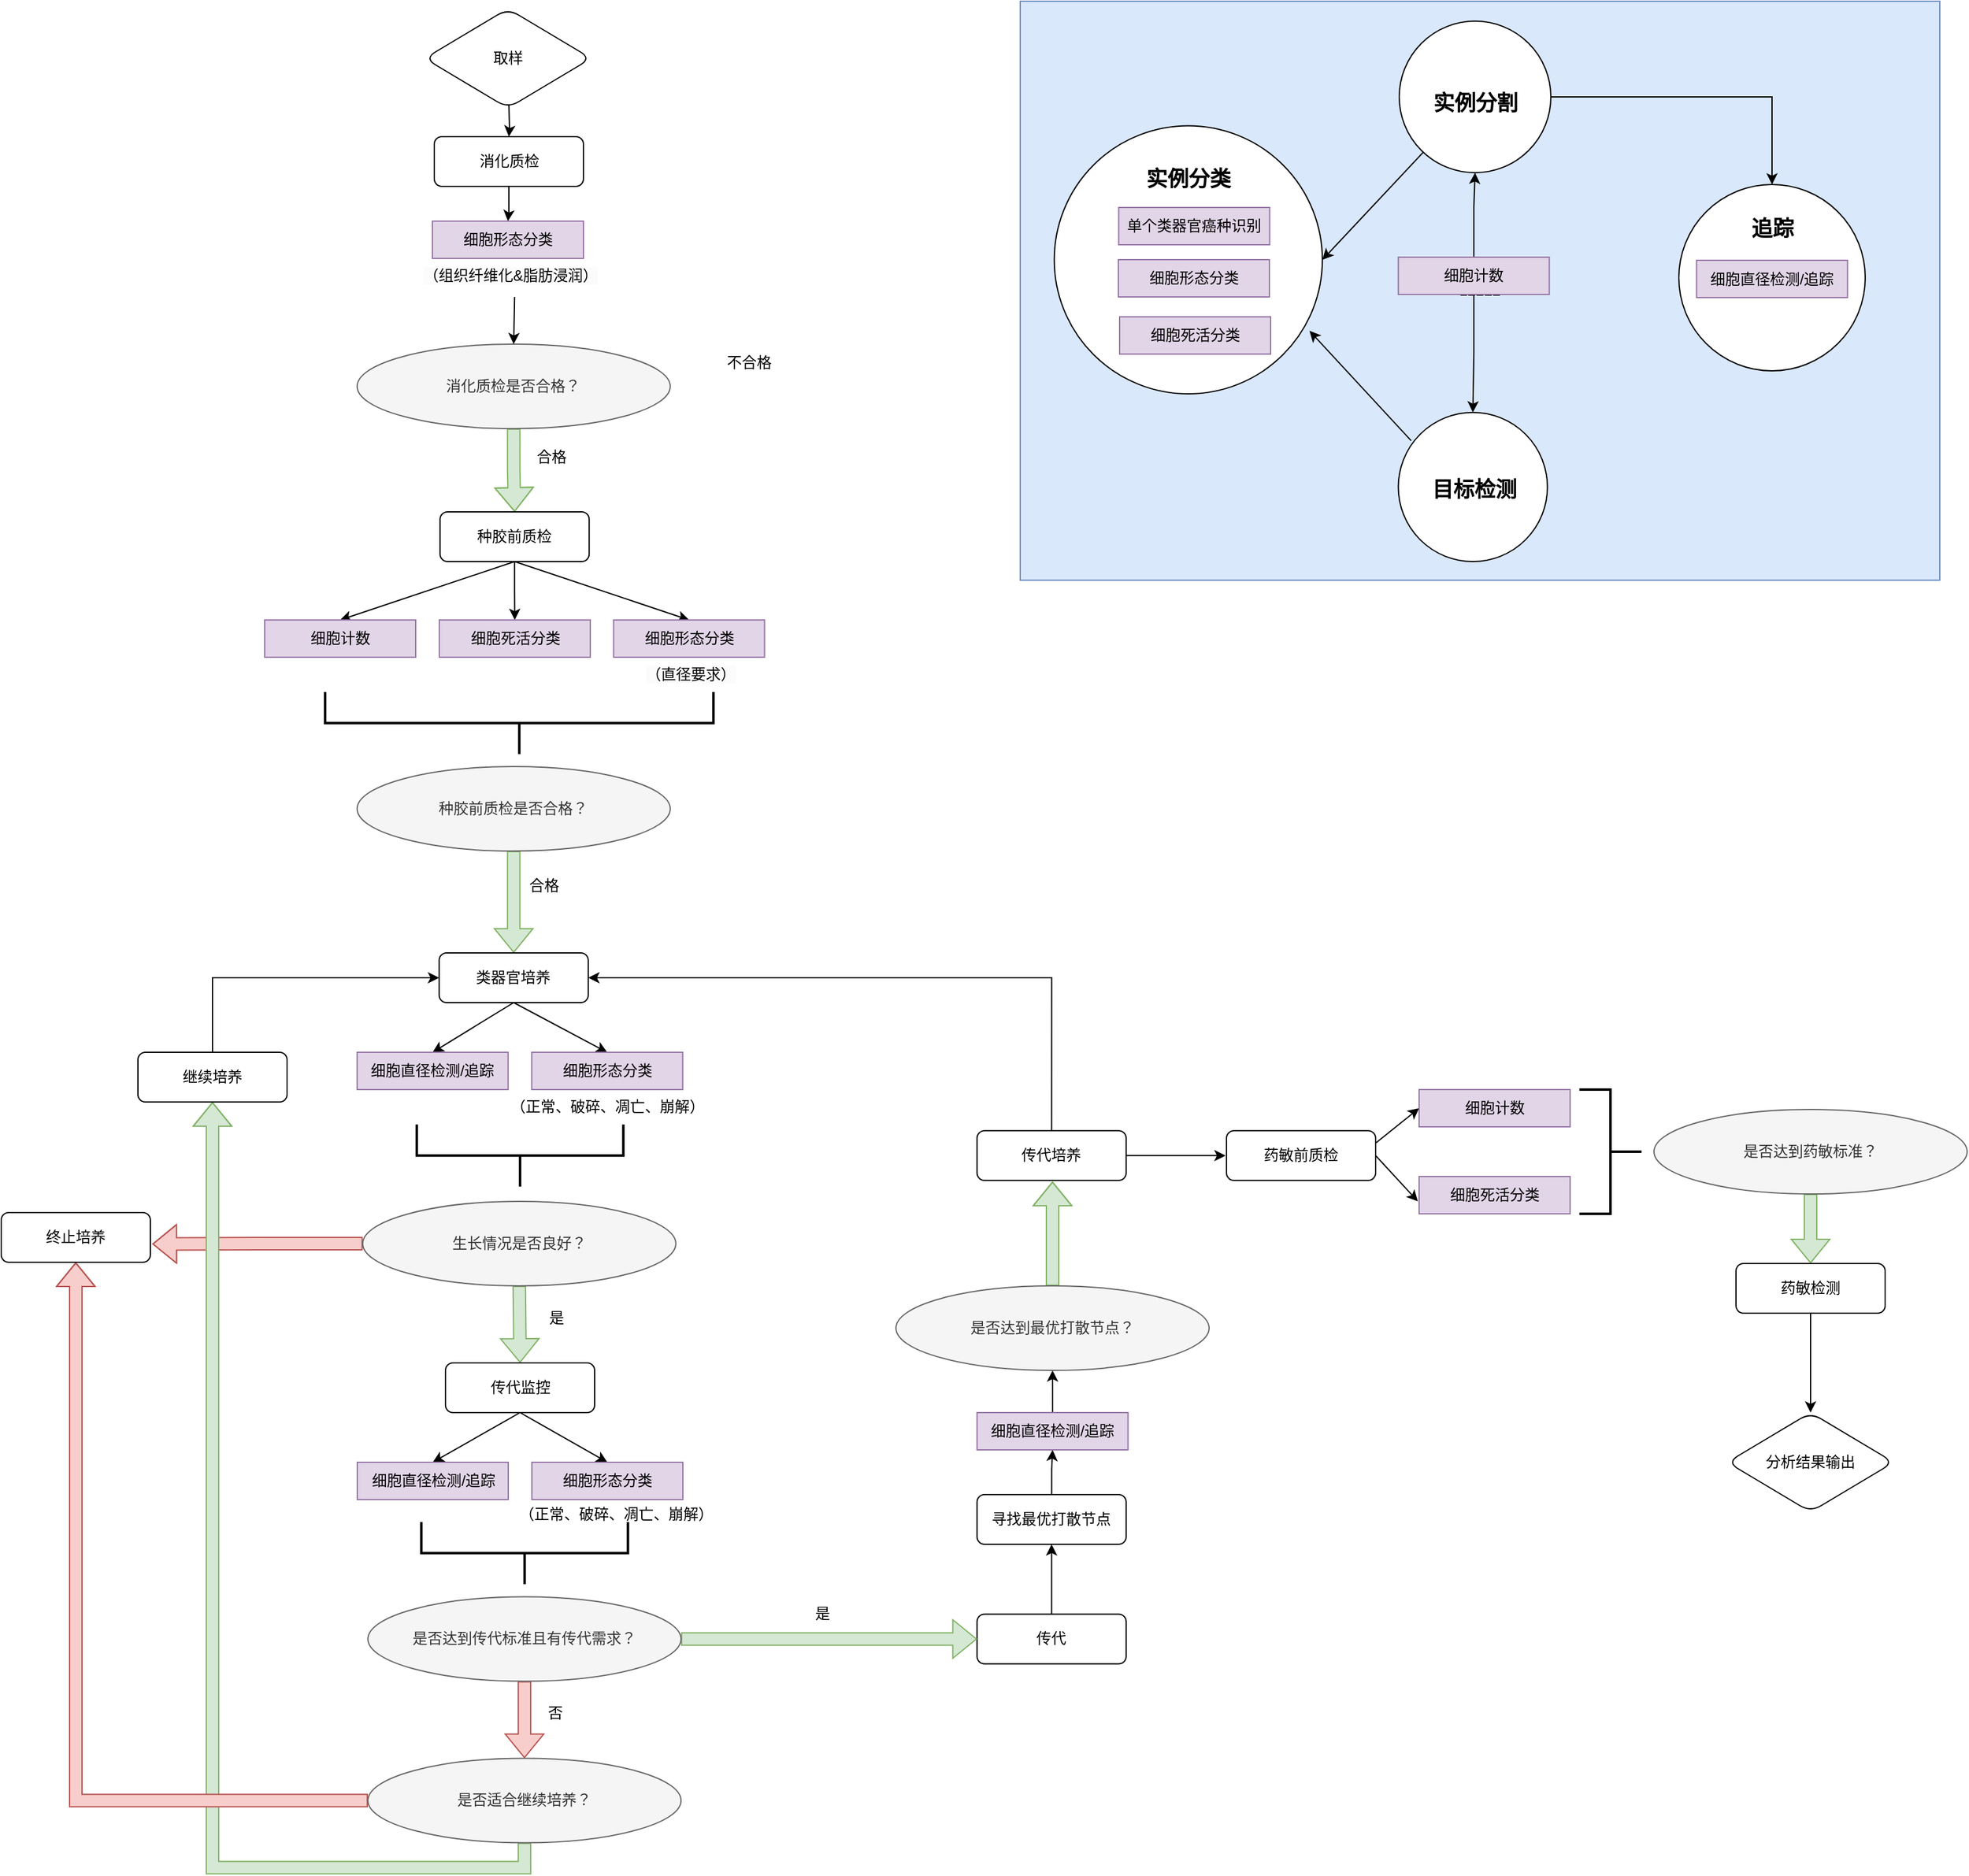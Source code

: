 <mxfile version="21.6.9" type="github">
  <diagram id="C5RBs43oDa-KdzZeNtuy" name="Page-1">
    <mxGraphModel dx="3365" dy="1970" grid="1" gridSize="10" guides="1" tooltips="1" connect="1" arrows="1" fold="1" page="1" pageScale="1" pageWidth="827" pageHeight="1169" math="0" shadow="0">
      <root>
        <mxCell id="WIyWlLk6GJQsqaUBKTNV-0" />
        <mxCell id="WIyWlLk6GJQsqaUBKTNV-1" parent="WIyWlLk6GJQsqaUBKTNV-0" />
        <mxCell id="qLBoOkaI8CdQflgXVHsK-207" value="12222" style="rounded=0;whiteSpace=wrap;html=1;fillColor=#dae8fc;strokeColor=#6c8ebf;" vertex="1" parent="WIyWlLk6GJQsqaUBKTNV-1">
          <mxGeometry x="920" y="54" width="740" height="466" as="geometry" />
        </mxCell>
        <mxCell id="qLBoOkaI8CdQflgXVHsK-9" value="" style="edgeStyle=orthogonalEdgeStyle;rounded=0;orthogonalLoop=1;jettySize=auto;html=1;" edge="1" parent="WIyWlLk6GJQsqaUBKTNV-1" target="qLBoOkaI8CdQflgXVHsK-7">
          <mxGeometry relative="1" as="geometry">
            <mxPoint x="508.5" y="136" as="sourcePoint" />
          </mxGeometry>
        </mxCell>
        <mxCell id="qLBoOkaI8CdQflgXVHsK-40" style="edgeStyle=orthogonalEdgeStyle;rounded=0;orthogonalLoop=1;jettySize=auto;html=1;exitX=0.5;exitY=1;exitDx=0;exitDy=0;entryX=0.5;entryY=0;entryDx=0;entryDy=0;fillColor=#d5e8d4;strokeColor=#82b366;shape=flexArrow;" edge="1" parent="WIyWlLk6GJQsqaUBKTNV-1" source="qLBoOkaI8CdQflgXVHsK-3" target="qLBoOkaI8CdQflgXVHsK-31">
          <mxGeometry relative="1" as="geometry" />
        </mxCell>
        <mxCell id="qLBoOkaI8CdQflgXVHsK-3" value="消化质检是否合格？" style="ellipse;whiteSpace=wrap;html=1;fillColor=#f5f5f5;strokeColor=#666666;fontColor=#333333;" vertex="1" parent="WIyWlLk6GJQsqaUBKTNV-1">
          <mxGeometry x="386.38" y="330" width="252" height="68" as="geometry" />
        </mxCell>
        <mxCell id="qLBoOkaI8CdQflgXVHsK-15" value="" style="edgeStyle=orthogonalEdgeStyle;rounded=0;orthogonalLoop=1;jettySize=auto;html=1;" edge="1" parent="WIyWlLk6GJQsqaUBKTNV-1" source="qLBoOkaI8CdQflgXVHsK-7" target="qLBoOkaI8CdQflgXVHsK-13">
          <mxGeometry relative="1" as="geometry" />
        </mxCell>
        <mxCell id="qLBoOkaI8CdQflgXVHsK-7" value="消化质检" style="rounded=1;whiteSpace=wrap;html=1;fontSize=12;glass=0;strokeWidth=1;shadow=0;" vertex="1" parent="WIyWlLk6GJQsqaUBKTNV-1">
          <mxGeometry x="448.5" y="163" width="120" height="40" as="geometry" />
        </mxCell>
        <mxCell id="qLBoOkaI8CdQflgXVHsK-13" value="细胞形态分类" style="rounded=0;whiteSpace=wrap;html=1;fillColor=#e1d5e7;strokeColor=#9673a6;align=center;" vertex="1" parent="WIyWlLk6GJQsqaUBKTNV-1">
          <mxGeometry x="447" y="231" width="121.5" height="30" as="geometry" />
        </mxCell>
        <mxCell id="qLBoOkaI8CdQflgXVHsK-44" style="edgeStyle=orthogonalEdgeStyle;rounded=0;orthogonalLoop=1;jettySize=auto;html=1;exitX=0.5;exitY=1;exitDx=0;exitDy=0;entryX=0.5;entryY=0;entryDx=0;entryDy=0;" edge="1" parent="WIyWlLk6GJQsqaUBKTNV-1" source="qLBoOkaI8CdQflgXVHsK-14" target="qLBoOkaI8CdQflgXVHsK-3">
          <mxGeometry relative="1" as="geometry" />
        </mxCell>
        <mxCell id="qLBoOkaI8CdQflgXVHsK-14" value="&lt;span style=&quot;color: rgb(0, 0, 0); font-family: Helvetica; font-size: 12px; font-style: normal; font-variant-ligatures: normal; font-variant-caps: normal; font-weight: 400; letter-spacing: normal; orphans: 2; text-align: center; text-indent: 0px; text-transform: none; widows: 2; word-spacing: 0px; -webkit-text-stroke-width: 0px; background-color: rgb(251, 251, 251); text-decoration-thickness: initial; text-decoration-style: initial; text-decoration-color: initial; float: none; display: inline !important;&quot;&gt;（组织纤维化&amp;amp;脂肪浸润）&lt;/span&gt;" style="text;whiteSpace=wrap;html=1;" vertex="1" parent="WIyWlLk6GJQsqaUBKTNV-1">
          <mxGeometry x="438.12" y="261" width="150" height="31" as="geometry" />
        </mxCell>
        <mxCell id="qLBoOkaI8CdQflgXVHsK-18" value="合格" style="text;html=1;strokeColor=none;fillColor=none;align=center;verticalAlign=middle;whiteSpace=wrap;rounded=0;" vertex="1" parent="WIyWlLk6GJQsqaUBKTNV-1">
          <mxGeometry x="511.63" y="407" width="61.5" height="28" as="geometry" />
        </mxCell>
        <mxCell id="qLBoOkaI8CdQflgXVHsK-20" value="不合格" style="text;html=1;strokeColor=none;fillColor=none;align=center;verticalAlign=middle;whiteSpace=wrap;rounded=0;" vertex="1" parent="WIyWlLk6GJQsqaUBKTNV-1">
          <mxGeometry x="671.86" y="330" width="60" height="30" as="geometry" />
        </mxCell>
        <mxCell id="qLBoOkaI8CdQflgXVHsK-48" style="rounded=0;orthogonalLoop=1;jettySize=auto;html=1;exitX=0.5;exitY=1;exitDx=0;exitDy=0;entryX=0.5;entryY=0;entryDx=0;entryDy=0;" edge="1" parent="WIyWlLk6GJQsqaUBKTNV-1" source="qLBoOkaI8CdQflgXVHsK-31" target="qLBoOkaI8CdQflgXVHsK-32">
          <mxGeometry relative="1" as="geometry" />
        </mxCell>
        <mxCell id="qLBoOkaI8CdQflgXVHsK-49" value="" style="edgeStyle=orthogonalEdgeStyle;rounded=0;orthogonalLoop=1;jettySize=auto;html=1;" edge="1" parent="WIyWlLk6GJQsqaUBKTNV-1" source="qLBoOkaI8CdQflgXVHsK-31" target="qLBoOkaI8CdQflgXVHsK-33">
          <mxGeometry relative="1" as="geometry" />
        </mxCell>
        <mxCell id="qLBoOkaI8CdQflgXVHsK-50" style="rounded=0;orthogonalLoop=1;jettySize=auto;html=1;exitX=0.5;exitY=1;exitDx=0;exitDy=0;entryX=0.5;entryY=0;entryDx=0;entryDy=0;" edge="1" parent="WIyWlLk6GJQsqaUBKTNV-1" source="qLBoOkaI8CdQflgXVHsK-31" target="qLBoOkaI8CdQflgXVHsK-34">
          <mxGeometry relative="1" as="geometry" />
        </mxCell>
        <mxCell id="qLBoOkaI8CdQflgXVHsK-31" value="种胶前质检" style="rounded=1;whiteSpace=wrap;html=1;fontSize=12;glass=0;strokeWidth=1;shadow=0;" vertex="1" parent="WIyWlLk6GJQsqaUBKTNV-1">
          <mxGeometry x="453.13" y="465" width="120" height="40" as="geometry" />
        </mxCell>
        <mxCell id="qLBoOkaI8CdQflgXVHsK-32" value="细胞计数" style="rounded=0;whiteSpace=wrap;html=1;fillColor=#e1d5e7;strokeColor=#9673a6;align=center;" vertex="1" parent="WIyWlLk6GJQsqaUBKTNV-1">
          <mxGeometry x="312.01" y="552" width="121.5" height="30" as="geometry" />
        </mxCell>
        <mxCell id="qLBoOkaI8CdQflgXVHsK-33" value="细胞死活分类" style="rounded=0;whiteSpace=wrap;html=1;fillColor=#e1d5e7;strokeColor=#9673a6;align=center;" vertex="1" parent="WIyWlLk6GJQsqaUBKTNV-1">
          <mxGeometry x="452.51" y="552" width="121.5" height="30" as="geometry" />
        </mxCell>
        <mxCell id="qLBoOkaI8CdQflgXVHsK-34" value="细胞形态分类" style="rounded=0;whiteSpace=wrap;html=1;fillColor=#e1d5e7;strokeColor=#9673a6;align=center;" vertex="1" parent="WIyWlLk6GJQsqaUBKTNV-1">
          <mxGeometry x="592.76" y="552" width="121.5" height="30" as="geometry" />
        </mxCell>
        <mxCell id="qLBoOkaI8CdQflgXVHsK-35" value="&lt;span style=&quot;color: rgb(0, 0, 0); font-family: Helvetica; font-size: 12px; font-style: normal; font-variant-ligatures: normal; font-variant-caps: normal; font-weight: 400; letter-spacing: normal; orphans: 2; text-align: center; text-indent: 0px; text-transform: none; widows: 2; word-spacing: 0px; -webkit-text-stroke-width: 0px; background-color: rgb(251, 251, 251); text-decoration-thickness: initial; text-decoration-style: initial; text-decoration-color: initial; float: none; display: inline !important;&quot;&gt;（直径要求）&lt;/span&gt;" style="text;whiteSpace=wrap;html=1;" vertex="1" parent="WIyWlLk6GJQsqaUBKTNV-1">
          <mxGeometry x="616.76" y="582" width="93.24" height="36" as="geometry" />
        </mxCell>
        <mxCell id="qLBoOkaI8CdQflgXVHsK-59" value="" style="edgeStyle=orthogonalEdgeStyle;rounded=0;orthogonalLoop=1;jettySize=auto;html=1;fillColor=#d5e8d4;strokeColor=#82b366;shape=flexArrow;" edge="1" parent="WIyWlLk6GJQsqaUBKTNV-1" source="qLBoOkaI8CdQflgXVHsK-51" target="qLBoOkaI8CdQflgXVHsK-58">
          <mxGeometry relative="1" as="geometry" />
        </mxCell>
        <mxCell id="qLBoOkaI8CdQflgXVHsK-51" value="种胶前质检是否合格？" style="ellipse;whiteSpace=wrap;html=1;fillColor=#f5f5f5;strokeColor=#666666;fontColor=#333333;" vertex="1" parent="WIyWlLk6GJQsqaUBKTNV-1">
          <mxGeometry x="386.38" y="670" width="252" height="68" as="geometry" />
        </mxCell>
        <mxCell id="qLBoOkaI8CdQflgXVHsK-74" style="rounded=0;orthogonalLoop=1;jettySize=auto;html=1;exitX=0.5;exitY=1;exitDx=0;exitDy=0;entryX=0.5;entryY=0;entryDx=0;entryDy=0;" edge="1" parent="WIyWlLk6GJQsqaUBKTNV-1" source="qLBoOkaI8CdQflgXVHsK-58" target="qLBoOkaI8CdQflgXVHsK-61">
          <mxGeometry relative="1" as="geometry" />
        </mxCell>
        <mxCell id="qLBoOkaI8CdQflgXVHsK-75" style="rounded=0;orthogonalLoop=1;jettySize=auto;html=1;exitX=0.5;exitY=1;exitDx=0;exitDy=0;entryX=0.5;entryY=0;entryDx=0;entryDy=0;" edge="1" parent="WIyWlLk6GJQsqaUBKTNV-1" source="qLBoOkaI8CdQflgXVHsK-58" target="qLBoOkaI8CdQflgXVHsK-62">
          <mxGeometry relative="1" as="geometry" />
        </mxCell>
        <mxCell id="qLBoOkaI8CdQflgXVHsK-58" value="类器官培养" style="rounded=1;whiteSpace=wrap;html=1;fontSize=12;glass=0;strokeWidth=1;shadow=0;" vertex="1" parent="WIyWlLk6GJQsqaUBKTNV-1">
          <mxGeometry x="452.38" y="820" width="120" height="40" as="geometry" />
        </mxCell>
        <mxCell id="qLBoOkaI8CdQflgXVHsK-60" value="合格" style="text;html=1;strokeColor=none;fillColor=none;align=center;verticalAlign=middle;whiteSpace=wrap;rounded=0;" vertex="1" parent="WIyWlLk6GJQsqaUBKTNV-1">
          <mxGeometry x="506.12" y="752" width="61.5" height="28" as="geometry" />
        </mxCell>
        <mxCell id="qLBoOkaI8CdQflgXVHsK-61" value="细胞直径检测/追踪" style="rounded=0;whiteSpace=wrap;html=1;fillColor=#e1d5e7;strokeColor=#9673a6;align=center;" vertex="1" parent="WIyWlLk6GJQsqaUBKTNV-1">
          <mxGeometry x="386.38" y="900" width="121.5" height="30" as="geometry" />
        </mxCell>
        <mxCell id="qLBoOkaI8CdQflgXVHsK-62" value="细胞形态分类" style="rounded=0;whiteSpace=wrap;html=1;fillColor=#e1d5e7;strokeColor=#9673a6;align=center;" vertex="1" parent="WIyWlLk6GJQsqaUBKTNV-1">
          <mxGeometry x="526.88" y="900" width="121.5" height="30" as="geometry" />
        </mxCell>
        <mxCell id="qLBoOkaI8CdQflgXVHsK-63" value="（正常、破碎、凋亡、崩解）" style="text;whiteSpace=wrap;html=1;" vertex="1" parent="WIyWlLk6GJQsqaUBKTNV-1">
          <mxGeometry x="507.88" y="930" width="163.98" height="36" as="geometry" />
        </mxCell>
        <mxCell id="qLBoOkaI8CdQflgXVHsK-77" style="rounded=0;orthogonalLoop=1;jettySize=auto;html=1;exitX=0.5;exitY=1;exitDx=0;exitDy=0;entryX=0.5;entryY=0;entryDx=0;entryDy=0;shape=flexArrow;fillColor=#d5e8d4;strokeColor=#82b366;" edge="1" parent="WIyWlLk6GJQsqaUBKTNV-1" source="qLBoOkaI8CdQflgXVHsK-66" target="qLBoOkaI8CdQflgXVHsK-72">
          <mxGeometry relative="1" as="geometry" />
        </mxCell>
        <mxCell id="qLBoOkaI8CdQflgXVHsK-138" style="edgeStyle=orthogonalEdgeStyle;rounded=0;orthogonalLoop=1;jettySize=auto;html=1;entryX=1.013;entryY=0.632;entryDx=0;entryDy=0;entryPerimeter=0;fillColor=#f8cecc;strokeColor=#b85450;shape=flexArrow;" edge="1" parent="WIyWlLk6GJQsqaUBKTNV-1" source="qLBoOkaI8CdQflgXVHsK-66" target="qLBoOkaI8CdQflgXVHsK-137">
          <mxGeometry relative="1" as="geometry" />
        </mxCell>
        <mxCell id="qLBoOkaI8CdQflgXVHsK-66" value="生长情况是否良好？" style="ellipse;whiteSpace=wrap;html=1;fillColor=#f5f5f5;strokeColor=#666666;fontColor=#333333;" vertex="1" parent="WIyWlLk6GJQsqaUBKTNV-1">
          <mxGeometry x="390.88" y="1020" width="252" height="68" as="geometry" />
        </mxCell>
        <mxCell id="qLBoOkaI8CdQflgXVHsK-70" value="" style="strokeWidth=2;html=1;shape=mxgraph.flowchart.annotation_2;align=left;labelPosition=right;pointerEvents=1;rotation=-90;" vertex="1" parent="WIyWlLk6GJQsqaUBKTNV-1">
          <mxGeometry x="491.88" y="478.75" width="50" height="312.5" as="geometry" />
        </mxCell>
        <mxCell id="qLBoOkaI8CdQflgXVHsK-71" value="" style="strokeWidth=2;html=1;shape=mxgraph.flowchart.annotation_2;align=left;labelPosition=right;pointerEvents=1;rotation=-90;" vertex="1" parent="WIyWlLk6GJQsqaUBKTNV-1">
          <mxGeometry x="492.51" y="900" width="50" height="166.25" as="geometry" />
        </mxCell>
        <mxCell id="qLBoOkaI8CdQflgXVHsK-86" style="rounded=0;orthogonalLoop=1;jettySize=auto;html=1;exitX=0.5;exitY=1;exitDx=0;exitDy=0;entryX=0.5;entryY=0;entryDx=0;entryDy=0;" edge="1" parent="WIyWlLk6GJQsqaUBKTNV-1" source="qLBoOkaI8CdQflgXVHsK-72" target="qLBoOkaI8CdQflgXVHsK-84">
          <mxGeometry relative="1" as="geometry" />
        </mxCell>
        <mxCell id="qLBoOkaI8CdQflgXVHsK-87" style="rounded=0;orthogonalLoop=1;jettySize=auto;html=1;exitX=0.5;exitY=1;exitDx=0;exitDy=0;entryX=0.5;entryY=0;entryDx=0;entryDy=0;" edge="1" parent="WIyWlLk6GJQsqaUBKTNV-1" source="qLBoOkaI8CdQflgXVHsK-72" target="qLBoOkaI8CdQflgXVHsK-85">
          <mxGeometry relative="1" as="geometry" />
        </mxCell>
        <mxCell id="qLBoOkaI8CdQflgXVHsK-72" value="传代监控" style="rounded=1;whiteSpace=wrap;html=1;fontSize=12;glass=0;strokeWidth=1;shadow=0;" vertex="1" parent="WIyWlLk6GJQsqaUBKTNV-1">
          <mxGeometry x="457.51" y="1150" width="120" height="40" as="geometry" />
        </mxCell>
        <mxCell id="qLBoOkaI8CdQflgXVHsK-111" value="" style="edgeStyle=orthogonalEdgeStyle;rounded=0;orthogonalLoop=1;jettySize=auto;html=1;" edge="1" parent="WIyWlLk6GJQsqaUBKTNV-1" source="qLBoOkaI8CdQflgXVHsK-73" target="qLBoOkaI8CdQflgXVHsK-110">
          <mxGeometry relative="1" as="geometry" />
        </mxCell>
        <mxCell id="qLBoOkaI8CdQflgXVHsK-73" value="传代" style="rounded=1;whiteSpace=wrap;html=1;fontSize=12;glass=0;strokeWidth=1;shadow=0;" vertex="1" parent="WIyWlLk6GJQsqaUBKTNV-1">
          <mxGeometry x="885.25" y="1352.25" width="120" height="40" as="geometry" />
        </mxCell>
        <mxCell id="qLBoOkaI8CdQflgXVHsK-80" value="是" style="text;html=1;strokeColor=none;fillColor=none;align=center;verticalAlign=middle;whiteSpace=wrap;rounded=0;" vertex="1" parent="WIyWlLk6GJQsqaUBKTNV-1">
          <mxGeometry x="516.01" y="1100" width="61.5" height="28" as="geometry" />
        </mxCell>
        <mxCell id="qLBoOkaI8CdQflgXVHsK-84" value="细胞直径检测/追踪" style="rounded=0;whiteSpace=wrap;html=1;fillColor=#e1d5e7;strokeColor=#9673a6;align=center;" vertex="1" parent="WIyWlLk6GJQsqaUBKTNV-1">
          <mxGeometry x="386.51" y="1230" width="121.5" height="30" as="geometry" />
        </mxCell>
        <mxCell id="qLBoOkaI8CdQflgXVHsK-85" value="细胞形态分类" style="rounded=0;whiteSpace=wrap;html=1;fillColor=#e1d5e7;strokeColor=#9673a6;align=center;" vertex="1" parent="WIyWlLk6GJQsqaUBKTNV-1">
          <mxGeometry x="527.01" y="1230" width="121.5" height="30" as="geometry" />
        </mxCell>
        <mxCell id="qLBoOkaI8CdQflgXVHsK-101" value="" style="edgeStyle=orthogonalEdgeStyle;rounded=0;orthogonalLoop=1;jettySize=auto;html=1;fillColor=#f8cecc;strokeColor=#b85450;shape=flexArrow;" edge="1" parent="WIyWlLk6GJQsqaUBKTNV-1" source="qLBoOkaI8CdQflgXVHsK-88" target="qLBoOkaI8CdQflgXVHsK-100">
          <mxGeometry relative="1" as="geometry" />
        </mxCell>
        <mxCell id="qLBoOkaI8CdQflgXVHsK-109" value="" style="edgeStyle=orthogonalEdgeStyle;rounded=0;orthogonalLoop=1;jettySize=auto;html=1;fillColor=#d5e8d4;strokeColor=#82b366;shape=flexArrow;" edge="1" parent="WIyWlLk6GJQsqaUBKTNV-1" source="qLBoOkaI8CdQflgXVHsK-88" target="qLBoOkaI8CdQflgXVHsK-73">
          <mxGeometry relative="1" as="geometry" />
        </mxCell>
        <mxCell id="qLBoOkaI8CdQflgXVHsK-88" value="是否达到传代标准且有传代需求？" style="ellipse;whiteSpace=wrap;html=1;fillColor=#f5f5f5;strokeColor=#666666;fontColor=#333333;" vertex="1" parent="WIyWlLk6GJQsqaUBKTNV-1">
          <mxGeometry x="395.06" y="1338.25" width="252" height="68" as="geometry" />
        </mxCell>
        <mxCell id="qLBoOkaI8CdQflgXVHsK-89" value="" style="strokeWidth=2;html=1;shape=mxgraph.flowchart.annotation_2;align=left;labelPosition=right;pointerEvents=1;rotation=-90;" vertex="1" parent="WIyWlLk6GJQsqaUBKTNV-1">
          <mxGeometry x="496.19" y="1220" width="50" height="166.25" as="geometry" />
        </mxCell>
        <mxCell id="qLBoOkaI8CdQflgXVHsK-95" value="是" style="text;html=1;strokeColor=none;fillColor=none;align=center;verticalAlign=middle;whiteSpace=wrap;rounded=0;" vertex="1" parent="WIyWlLk6GJQsqaUBKTNV-1">
          <mxGeometry x="730" y="1338.25" width="61.5" height="28" as="geometry" />
        </mxCell>
        <mxCell id="qLBoOkaI8CdQflgXVHsK-106" style="edgeStyle=orthogonalEdgeStyle;rounded=0;orthogonalLoop=1;jettySize=auto;html=1;exitX=0.5;exitY=1;exitDx=0;exitDy=0;entryX=0.5;entryY=1;entryDx=0;entryDy=0;fillColor=#d5e8d4;strokeColor=#82b366;shape=flexArrow;" edge="1" parent="WIyWlLk6GJQsqaUBKTNV-1" source="qLBoOkaI8CdQflgXVHsK-100" target="qLBoOkaI8CdQflgXVHsK-105">
          <mxGeometry relative="1" as="geometry" />
        </mxCell>
        <mxCell id="qLBoOkaI8CdQflgXVHsK-139" style="edgeStyle=orthogonalEdgeStyle;rounded=0;orthogonalLoop=1;jettySize=auto;html=1;fillColor=#f8cecc;strokeColor=#b85450;shape=flexArrow;" edge="1" parent="WIyWlLk6GJQsqaUBKTNV-1" source="qLBoOkaI8CdQflgXVHsK-100" target="qLBoOkaI8CdQflgXVHsK-137">
          <mxGeometry relative="1" as="geometry" />
        </mxCell>
        <mxCell id="qLBoOkaI8CdQflgXVHsK-100" value="是否适合继续培养？" style="ellipse;whiteSpace=wrap;html=1;fillColor=#f5f5f5;strokeColor=#666666;fontColor=#333333;" vertex="1" parent="WIyWlLk6GJQsqaUBKTNV-1">
          <mxGeometry x="395.06" y="1468.25" width="252" height="68" as="geometry" />
        </mxCell>
        <mxCell id="qLBoOkaI8CdQflgXVHsK-102" value="否" style="text;html=1;strokeColor=none;fillColor=none;align=center;verticalAlign=middle;whiteSpace=wrap;rounded=0;" vertex="1" parent="WIyWlLk6GJQsqaUBKTNV-1">
          <mxGeometry x="514.69" y="1418.25" width="61.5" height="28" as="geometry" />
        </mxCell>
        <mxCell id="qLBoOkaI8CdQflgXVHsK-107" style="edgeStyle=orthogonalEdgeStyle;rounded=0;orthogonalLoop=1;jettySize=auto;html=1;exitX=0.5;exitY=0;exitDx=0;exitDy=0;entryX=0;entryY=0.5;entryDx=0;entryDy=0;" edge="1" parent="WIyWlLk6GJQsqaUBKTNV-1" source="qLBoOkaI8CdQflgXVHsK-105" target="qLBoOkaI8CdQflgXVHsK-58">
          <mxGeometry relative="1" as="geometry" />
        </mxCell>
        <mxCell id="qLBoOkaI8CdQflgXVHsK-105" value="继续培养" style="rounded=1;whiteSpace=wrap;html=1;fontSize=12;glass=0;strokeWidth=1;shadow=0;" vertex="1" parent="WIyWlLk6GJQsqaUBKTNV-1">
          <mxGeometry x="210" y="900" width="120" height="40" as="geometry" />
        </mxCell>
        <mxCell id="qLBoOkaI8CdQflgXVHsK-108" value="（正常、破碎、凋亡、崩解）" style="text;whiteSpace=wrap;html=1;" vertex="1" parent="WIyWlLk6GJQsqaUBKTNV-1">
          <mxGeometry x="514.69" y="1258" width="163.98" height="36" as="geometry" />
        </mxCell>
        <mxCell id="qLBoOkaI8CdQflgXVHsK-113" value="" style="edgeStyle=orthogonalEdgeStyle;rounded=0;orthogonalLoop=1;jettySize=auto;html=1;" edge="1" parent="WIyWlLk6GJQsqaUBKTNV-1" source="qLBoOkaI8CdQflgXVHsK-110" target="qLBoOkaI8CdQflgXVHsK-112">
          <mxGeometry relative="1" as="geometry" />
        </mxCell>
        <mxCell id="qLBoOkaI8CdQflgXVHsK-110" value="&lt;p style=&quot;language:zh-CN;margin-top:0pt;margin-bottom:0pt;margin-left:0in;&lt;br/&gt;text-indent:0in;text-align:justify;text-justify:inter-ideograph;direction:ltr;&lt;br/&gt;unicode-bidi:embed;mso-line-break-override:none;word-break:normal;punctuation-wrap:&lt;br/&gt;hanging&quot;&gt;寻找最优打散节点&lt;/p&gt;" style="rounded=1;whiteSpace=wrap;html=1;fontSize=12;glass=0;strokeWidth=1;shadow=0;" vertex="1" parent="WIyWlLk6GJQsqaUBKTNV-1">
          <mxGeometry x="885.25" y="1256" width="120" height="40" as="geometry" />
        </mxCell>
        <mxCell id="qLBoOkaI8CdQflgXVHsK-121" value="" style="edgeStyle=orthogonalEdgeStyle;rounded=0;orthogonalLoop=1;jettySize=auto;html=1;" edge="1" parent="WIyWlLk6GJQsqaUBKTNV-1" source="qLBoOkaI8CdQflgXVHsK-112" target="qLBoOkaI8CdQflgXVHsK-114">
          <mxGeometry relative="1" as="geometry" />
        </mxCell>
        <mxCell id="qLBoOkaI8CdQflgXVHsK-112" value="&lt;p style=&quot;language:zh-CN;margin-top:0pt;margin-bottom:0pt;margin-left:0in;&lt;br/&gt;text-indent:0in;text-align:justify;text-justify:inter-ideograph;direction:ltr;&lt;br/&gt;unicode-bidi:embed;mso-line-break-override:none;word-break:normal;punctuation-wrap:&lt;br/&gt;hanging&quot;&gt;细胞直径检测/追踪&lt;br&gt;&lt;/p&gt;" style="rounded=0;whiteSpace=wrap;html=1;fillColor=#e1d5e7;strokeColor=#9673a6;align=center;" vertex="1" parent="WIyWlLk6GJQsqaUBKTNV-1">
          <mxGeometry x="885.25" y="1190" width="121.5" height="30" as="geometry" />
        </mxCell>
        <mxCell id="qLBoOkaI8CdQflgXVHsK-117" value="" style="edgeStyle=orthogonalEdgeStyle;rounded=0;orthogonalLoop=1;jettySize=auto;html=1;fillColor=#d5e8d4;strokeColor=#82b366;shape=flexArrow;" edge="1" parent="WIyWlLk6GJQsqaUBKTNV-1" source="qLBoOkaI8CdQflgXVHsK-114">
          <mxGeometry relative="1" as="geometry">
            <mxPoint x="946.0" y="1004" as="targetPoint" />
          </mxGeometry>
        </mxCell>
        <mxCell id="qLBoOkaI8CdQflgXVHsK-114" value="是否达到最优打散节点？" style="ellipse;whiteSpace=wrap;html=1;fillColor=#f5f5f5;strokeColor=#666666;fontColor=#333333;" vertex="1" parent="WIyWlLk6GJQsqaUBKTNV-1">
          <mxGeometry x="820" y="1088" width="252" height="68" as="geometry" />
        </mxCell>
        <mxCell id="qLBoOkaI8CdQflgXVHsK-120" style="edgeStyle=orthogonalEdgeStyle;rounded=0;orthogonalLoop=1;jettySize=auto;html=1;exitX=0.5;exitY=0;exitDx=0;exitDy=0;entryX=1;entryY=0.5;entryDx=0;entryDy=0;" edge="1" parent="WIyWlLk6GJQsqaUBKTNV-1" source="qLBoOkaI8CdQflgXVHsK-119" target="qLBoOkaI8CdQflgXVHsK-58">
          <mxGeometry relative="1" as="geometry" />
        </mxCell>
        <mxCell id="qLBoOkaI8CdQflgXVHsK-123" value="" style="edgeStyle=orthogonalEdgeStyle;rounded=0;orthogonalLoop=1;jettySize=auto;html=1;" edge="1" parent="WIyWlLk6GJQsqaUBKTNV-1" source="qLBoOkaI8CdQflgXVHsK-119">
          <mxGeometry relative="1" as="geometry">
            <mxPoint x="1085.25" y="983.13" as="targetPoint" />
          </mxGeometry>
        </mxCell>
        <mxCell id="qLBoOkaI8CdQflgXVHsK-119" value="传代培养" style="rounded=1;whiteSpace=wrap;html=1;fontSize=12;glass=0;strokeWidth=1;shadow=0;" vertex="1" parent="WIyWlLk6GJQsqaUBKTNV-1">
          <mxGeometry x="885.25" y="963.13" width="120" height="40" as="geometry" />
        </mxCell>
        <mxCell id="qLBoOkaI8CdQflgXVHsK-127" style="rounded=0;orthogonalLoop=1;jettySize=auto;html=1;exitX=1;exitY=0.25;exitDx=0;exitDy=0;entryX=0;entryY=0.5;entryDx=0;entryDy=0;" edge="1" parent="WIyWlLk6GJQsqaUBKTNV-1" source="qLBoOkaI8CdQflgXVHsK-124" target="qLBoOkaI8CdQflgXVHsK-125">
          <mxGeometry relative="1" as="geometry" />
        </mxCell>
        <mxCell id="qLBoOkaI8CdQflgXVHsK-128" style="rounded=0;orthogonalLoop=1;jettySize=auto;html=1;exitX=1;exitY=0.5;exitDx=0;exitDy=0;" edge="1" parent="WIyWlLk6GJQsqaUBKTNV-1" source="qLBoOkaI8CdQflgXVHsK-124">
          <mxGeometry relative="1" as="geometry">
            <mxPoint x="1240" y="1020" as="targetPoint" />
          </mxGeometry>
        </mxCell>
        <mxCell id="qLBoOkaI8CdQflgXVHsK-124" value="药敏前质检" style="rounded=1;whiteSpace=wrap;html=1;fontSize=12;glass=0;strokeWidth=1;shadow=0;" vertex="1" parent="WIyWlLk6GJQsqaUBKTNV-1">
          <mxGeometry x="1086" y="963.12" width="120" height="40" as="geometry" />
        </mxCell>
        <mxCell id="qLBoOkaI8CdQflgXVHsK-125" value="细胞计数" style="rounded=0;whiteSpace=wrap;html=1;fillColor=#e1d5e7;strokeColor=#9673a6;align=center;" vertex="1" parent="WIyWlLk6GJQsqaUBKTNV-1">
          <mxGeometry x="1241" y="930" width="121.5" height="30" as="geometry" />
        </mxCell>
        <mxCell id="qLBoOkaI8CdQflgXVHsK-126" value="细胞死活分类" style="rounded=0;whiteSpace=wrap;html=1;fillColor=#e1d5e7;strokeColor=#9673a6;align=center;" vertex="1" parent="WIyWlLk6GJQsqaUBKTNV-1">
          <mxGeometry x="1241" y="1000" width="121.5" height="30" as="geometry" />
        </mxCell>
        <mxCell id="qLBoOkaI8CdQflgXVHsK-129" value="" style="strokeWidth=2;html=1;shape=mxgraph.flowchart.annotation_2;align=left;labelPosition=right;pointerEvents=1;rotation=-180;" vertex="1" parent="WIyWlLk6GJQsqaUBKTNV-1">
          <mxGeometry x="1370" y="930" width="50" height="100" as="geometry" />
        </mxCell>
        <mxCell id="qLBoOkaI8CdQflgXVHsK-132" value="" style="edgeStyle=orthogonalEdgeStyle;rounded=0;orthogonalLoop=1;jettySize=auto;html=1;fillColor=#d5e8d4;strokeColor=#82b366;shape=flexArrow;" edge="1" parent="WIyWlLk6GJQsqaUBKTNV-1" source="qLBoOkaI8CdQflgXVHsK-130" target="qLBoOkaI8CdQflgXVHsK-131">
          <mxGeometry relative="1" as="geometry" />
        </mxCell>
        <mxCell id="qLBoOkaI8CdQflgXVHsK-130" value="是否达到药敏标准？" style="ellipse;whiteSpace=wrap;html=1;fillColor=#f5f5f5;strokeColor=#666666;fontColor=#333333;" vertex="1" parent="WIyWlLk6GJQsqaUBKTNV-1">
          <mxGeometry x="1430" y="946" width="252" height="68" as="geometry" />
        </mxCell>
        <mxCell id="qLBoOkaI8CdQflgXVHsK-134" value="" style="edgeStyle=orthogonalEdgeStyle;rounded=0;orthogonalLoop=1;jettySize=auto;html=1;" edge="1" parent="WIyWlLk6GJQsqaUBKTNV-1" source="qLBoOkaI8CdQflgXVHsK-131" target="qLBoOkaI8CdQflgXVHsK-133">
          <mxGeometry relative="1" as="geometry" />
        </mxCell>
        <mxCell id="qLBoOkaI8CdQflgXVHsK-131" value="药敏检测" style="rounded=1;whiteSpace=wrap;html=1;fontSize=12;glass=0;strokeWidth=1;shadow=0;" vertex="1" parent="WIyWlLk6GJQsqaUBKTNV-1">
          <mxGeometry x="1496" y="1070" width="120" height="40" as="geometry" />
        </mxCell>
        <mxCell id="qLBoOkaI8CdQflgXVHsK-133" value="分析结果输出" style="rhombus;whiteSpace=wrap;html=1;rounded=1;glass=0;strokeWidth=1;shadow=0;" vertex="1" parent="WIyWlLk6GJQsqaUBKTNV-1">
          <mxGeometry x="1489" y="1190" width="134" height="80" as="geometry" />
        </mxCell>
        <mxCell id="qLBoOkaI8CdQflgXVHsK-135" value="取样" style="rhombus;whiteSpace=wrap;html=1;rounded=1;glass=0;strokeWidth=1;shadow=0;" vertex="1" parent="WIyWlLk6GJQsqaUBKTNV-1">
          <mxGeometry x="440.75" y="60" width="134" height="80" as="geometry" />
        </mxCell>
        <mxCell id="qLBoOkaI8CdQflgXVHsK-137" value="终止培养" style="rounded=1;whiteSpace=wrap;html=1;fontSize=12;glass=0;strokeWidth=1;shadow=0;" vertex="1" parent="WIyWlLk6GJQsqaUBKTNV-1">
          <mxGeometry x="100" y="1029" width="120" height="40" as="geometry" />
        </mxCell>
        <mxCell id="qLBoOkaI8CdQflgXVHsK-199" style="edgeStyle=orthogonalEdgeStyle;rounded=0;orthogonalLoop=1;jettySize=auto;html=1;" edge="1" parent="WIyWlLk6GJQsqaUBKTNV-1" source="qLBoOkaI8CdQflgXVHsK-178" target="qLBoOkaI8CdQflgXVHsK-179">
          <mxGeometry relative="1" as="geometry" />
        </mxCell>
        <mxCell id="qLBoOkaI8CdQflgXVHsK-205" style="rounded=0;orthogonalLoop=1;jettySize=auto;html=1;entryX=1;entryY=0.5;entryDx=0;entryDy=0;" edge="1" parent="WIyWlLk6GJQsqaUBKTNV-1" source="qLBoOkaI8CdQflgXVHsK-178" target="qLBoOkaI8CdQflgXVHsK-176">
          <mxGeometry relative="1" as="geometry" />
        </mxCell>
        <mxCell id="qLBoOkaI8CdQflgXVHsK-178" value="" style="ellipse;whiteSpace=wrap;html=1;aspect=fixed;" vertex="1" parent="WIyWlLk6GJQsqaUBKTNV-1">
          <mxGeometry x="1225" y="70" width="122" height="122" as="geometry" />
        </mxCell>
        <mxCell id="qLBoOkaI8CdQflgXVHsK-179" value="实例分割" style="ellipse;whiteSpace=wrap;html=1;aspect=fixed;" vertex="1" parent="WIyWlLk6GJQsqaUBKTNV-1">
          <mxGeometry x="1450" y="201.5" width="150" height="150" as="geometry" />
        </mxCell>
        <mxCell id="qLBoOkaI8CdQflgXVHsK-176" value="" style="ellipse;whiteSpace=wrap;html=1;aspect=fixed;" vertex="1" parent="WIyWlLk6GJQsqaUBKTNV-1">
          <mxGeometry x="947.38" y="154.25" width="215.75" height="215.75" as="geometry" />
        </mxCell>
        <mxCell id="qLBoOkaI8CdQflgXVHsK-180" value="单个类器官癌种识别" style="rounded=0;whiteSpace=wrap;html=1;fillColor=#e1d5e7;strokeColor=#9673a6;align=center;" vertex="1" parent="WIyWlLk6GJQsqaUBKTNV-1">
          <mxGeometry x="999.25" y="220" width="121.5" height="30" as="geometry" />
        </mxCell>
        <mxCell id="qLBoOkaI8CdQflgXVHsK-182" value="细胞形态分类" style="rounded=0;whiteSpace=wrap;html=1;fillColor=#e1d5e7;strokeColor=#9673a6;align=center;" vertex="1" parent="WIyWlLk6GJQsqaUBKTNV-1">
          <mxGeometry x="999" y="262" width="121.5" height="30" as="geometry" />
        </mxCell>
        <mxCell id="qLBoOkaI8CdQflgXVHsK-183" value="细胞死活分类" style="rounded=0;whiteSpace=wrap;html=1;fillColor=#e1d5e7;strokeColor=#9673a6;align=center;" vertex="1" parent="WIyWlLk6GJQsqaUBKTNV-1">
          <mxGeometry x="1000" y="308" width="121.5" height="30" as="geometry" />
        </mxCell>
        <mxCell id="qLBoOkaI8CdQflgXVHsK-189" value="" style="ellipse;whiteSpace=wrap;html=1;aspect=fixed;" vertex="1" parent="WIyWlLk6GJQsqaUBKTNV-1">
          <mxGeometry x="1224.25" y="385" width="120" height="120" as="geometry" />
        </mxCell>
        <mxCell id="qLBoOkaI8CdQflgXVHsK-196" value="&lt;font style=&quot;font-size: 17px;&quot;&gt;实例分类&lt;/font&gt;" style="text;strokeColor=none;fillColor=none;html=1;fontSize=24;fontStyle=1;verticalAlign=middle;align=center;" vertex="1" parent="WIyWlLk6GJQsqaUBKTNV-1">
          <mxGeometry x="1005.25" y="175" width="100" height="40" as="geometry" />
        </mxCell>
        <mxCell id="qLBoOkaI8CdQflgXVHsK-197" value="&lt;p style=&quot;language:zh-CN;margin-top:0pt;margin-bottom:0pt;margin-left:0in;&lt;br/&gt;text-indent:0in;text-align:justify;text-justify:inter-ideograph;direction:ltr;&lt;br/&gt;unicode-bidi:embed;mso-line-break-override:none;word-break:normal;punctuation-wrap:&lt;br/&gt;hanging&quot;&gt;细胞直径检测/追踪&lt;br&gt;&lt;/p&gt;" style="rounded=0;whiteSpace=wrap;html=1;fillColor=#e1d5e7;strokeColor=#9673a6;align=center;" vertex="1" parent="WIyWlLk6GJQsqaUBKTNV-1">
          <mxGeometry x="1464.25" y="262.5" width="121.5" height="30" as="geometry" />
        </mxCell>
        <mxCell id="qLBoOkaI8CdQflgXVHsK-198" value="&lt;font style=&quot;font-size: 17px;&quot;&gt;追踪&lt;/font&gt;" style="text;strokeColor=none;fillColor=none;html=1;fontSize=24;fontStyle=1;verticalAlign=middle;align=center;" vertex="1" parent="WIyWlLk6GJQsqaUBKTNV-1">
          <mxGeometry x="1475" y="215" width="100" height="40" as="geometry" />
        </mxCell>
        <mxCell id="qLBoOkaI8CdQflgXVHsK-201" value="" style="edgeStyle=orthogonalEdgeStyle;rounded=0;orthogonalLoop=1;jettySize=auto;html=1;" edge="1" parent="WIyWlLk6GJQsqaUBKTNV-1" source="qLBoOkaI8CdQflgXVHsK-200" target="qLBoOkaI8CdQflgXVHsK-189">
          <mxGeometry relative="1" as="geometry" />
        </mxCell>
        <mxCell id="qLBoOkaI8CdQflgXVHsK-202" value="" style="edgeStyle=orthogonalEdgeStyle;rounded=0;orthogonalLoop=1;jettySize=auto;html=1;" edge="1" parent="WIyWlLk6GJQsqaUBKTNV-1" source="qLBoOkaI8CdQflgXVHsK-200" target="qLBoOkaI8CdQflgXVHsK-178">
          <mxGeometry relative="1" as="geometry">
            <Array as="points">
              <mxPoint x="1285" y="220" />
              <mxPoint x="1286" y="220" />
            </Array>
          </mxGeometry>
        </mxCell>
        <mxCell id="qLBoOkaI8CdQflgXVHsK-200" value="细胞计数" style="rounded=0;whiteSpace=wrap;html=1;fillColor=#e1d5e7;strokeColor=#9673a6;align=center;" vertex="1" parent="WIyWlLk6GJQsqaUBKTNV-1">
          <mxGeometry x="1224.25" y="260" width="121.5" height="30" as="geometry" />
        </mxCell>
        <mxCell id="qLBoOkaI8CdQflgXVHsK-203" value="&lt;font style=&quot;font-size: 17px;&quot;&gt;实例分割&lt;/font&gt;" style="text;strokeColor=none;fillColor=none;html=1;fontSize=24;fontStyle=1;verticalAlign=middle;align=center;" vertex="1" parent="WIyWlLk6GJQsqaUBKTNV-1">
          <mxGeometry x="1236" y="114.25" width="100" height="40" as="geometry" />
        </mxCell>
        <mxCell id="qLBoOkaI8CdQflgXVHsK-206" style="rounded=0;orthogonalLoop=1;jettySize=auto;html=1;exitX=0.086;exitY=0.189;exitDx=0;exitDy=0;exitPerimeter=0;entryX=0.952;entryY=0.765;entryDx=0;entryDy=0;entryPerimeter=0;" edge="1" parent="WIyWlLk6GJQsqaUBKTNV-1" source="qLBoOkaI8CdQflgXVHsK-189" target="qLBoOkaI8CdQflgXVHsK-176">
          <mxGeometry relative="1" as="geometry">
            <mxPoint x="1230" y="390" as="sourcePoint" />
          </mxGeometry>
        </mxCell>
        <mxCell id="qLBoOkaI8CdQflgXVHsK-204" value="&lt;font style=&quot;font-size: 17px;&quot;&gt;目标检测&lt;/font&gt;" style="text;strokeColor=none;fillColor=none;html=1;fontSize=24;fontStyle=1;verticalAlign=middle;align=center;" vertex="1" parent="WIyWlLk6GJQsqaUBKTNV-1">
          <mxGeometry x="1235" y="425" width="100" height="40" as="geometry" />
        </mxCell>
      </root>
    </mxGraphModel>
  </diagram>
</mxfile>

